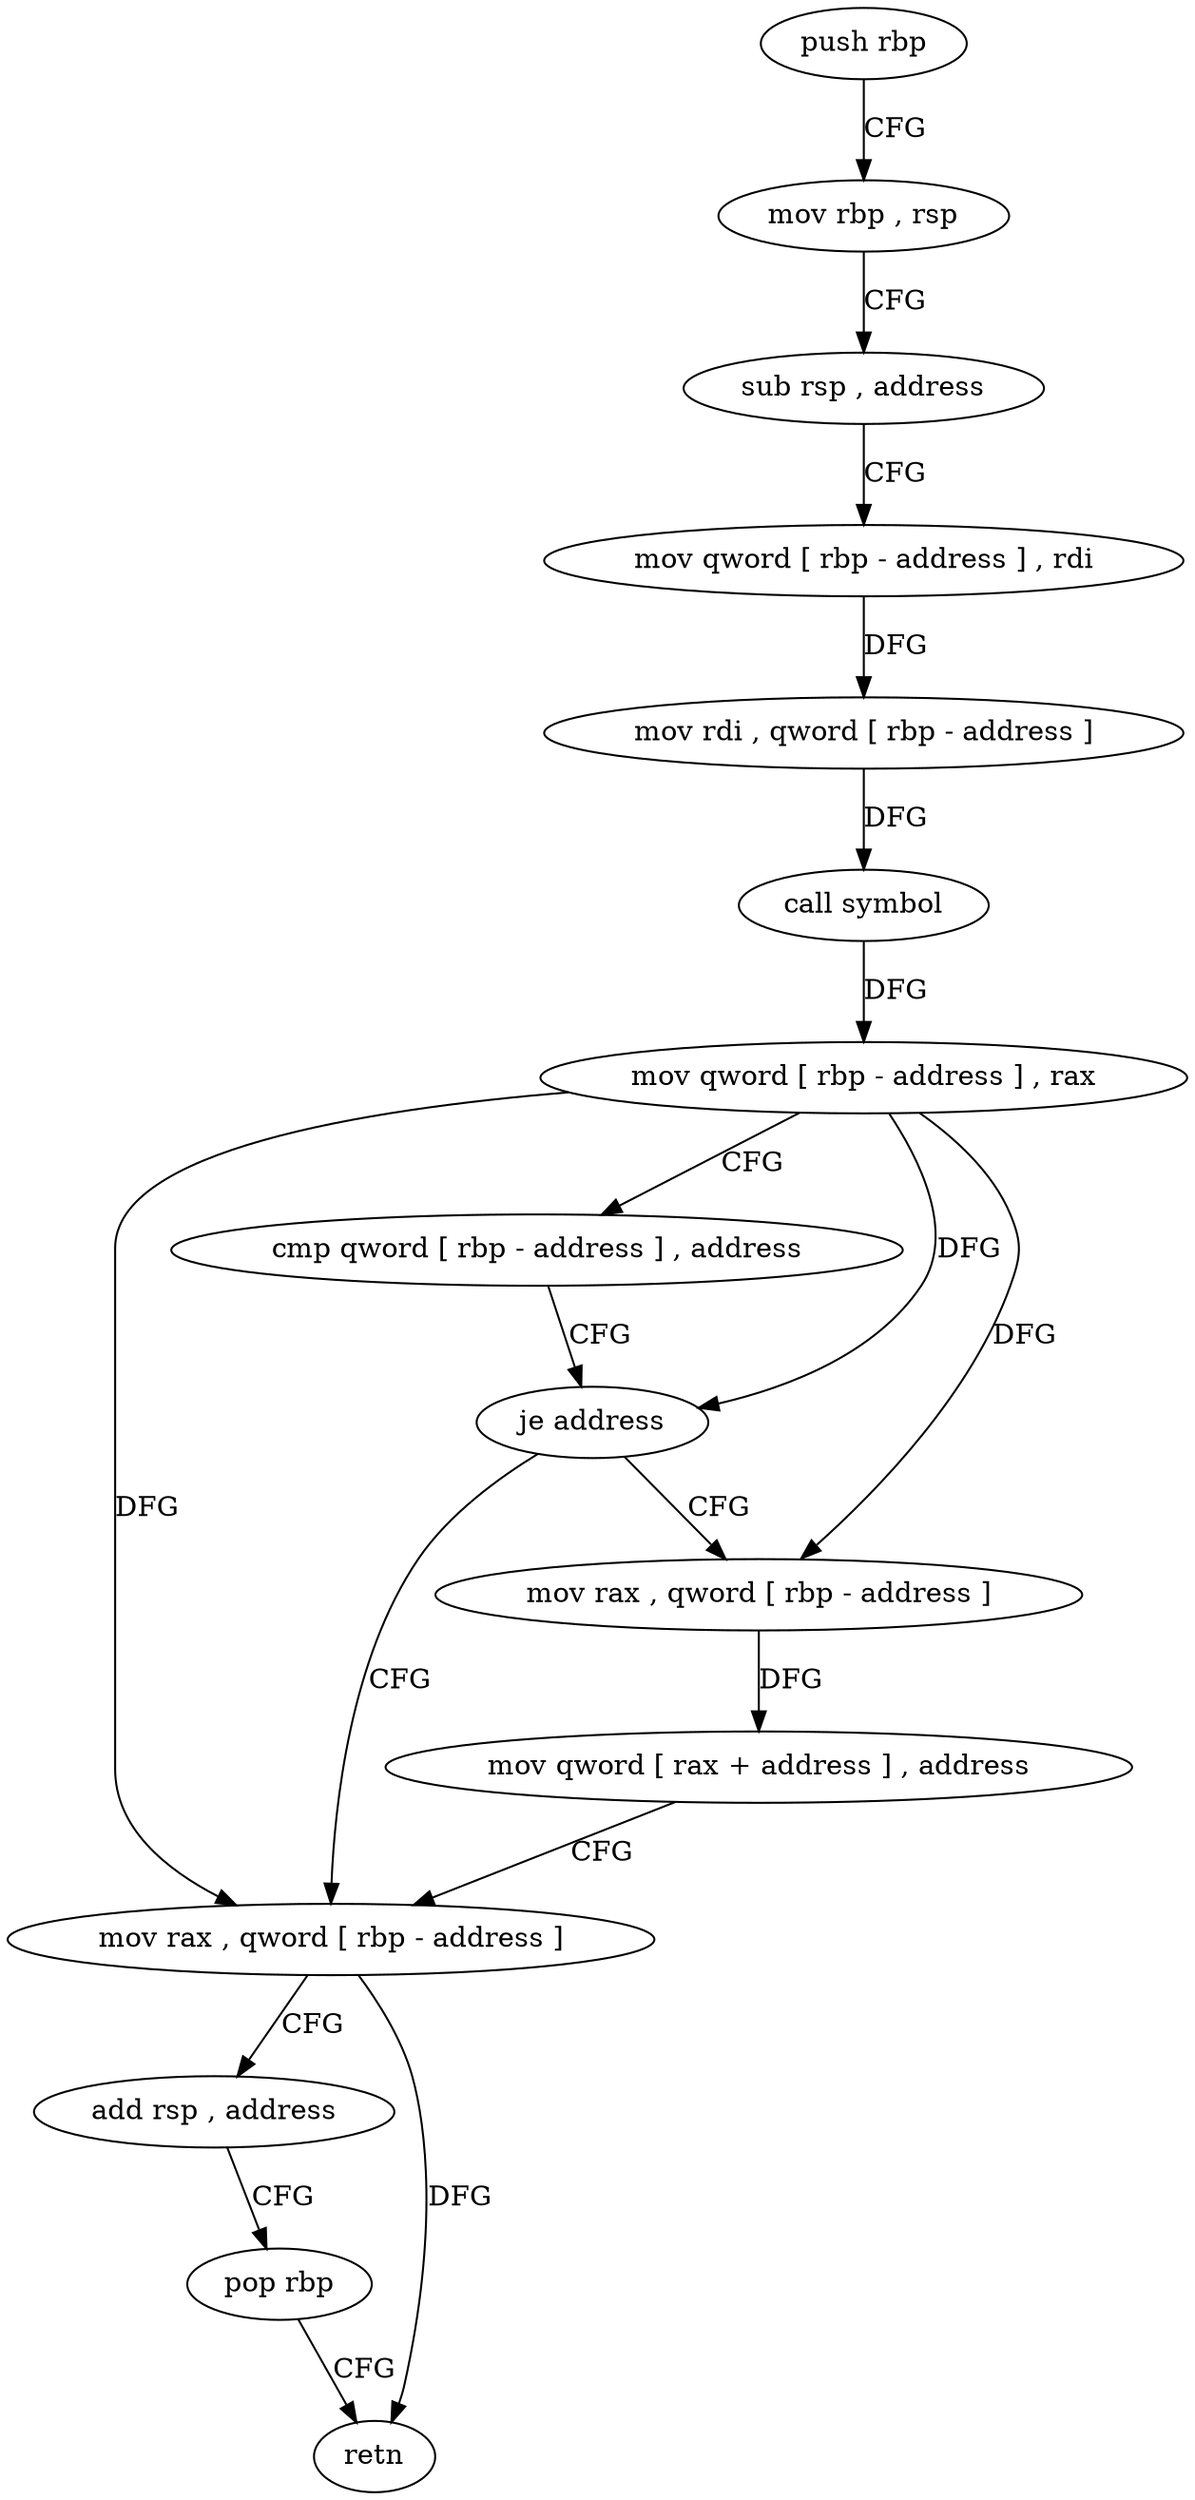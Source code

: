digraph "func" {
"4235808" [label = "push rbp" ]
"4235809" [label = "mov rbp , rsp" ]
"4235812" [label = "sub rsp , address" ]
"4235816" [label = "mov qword [ rbp - address ] , rdi" ]
"4235820" [label = "mov rdi , qword [ rbp - address ]" ]
"4235824" [label = "call symbol" ]
"4235829" [label = "mov qword [ rbp - address ] , rax" ]
"4235833" [label = "cmp qword [ rbp - address ] , address" ]
"4235838" [label = "je address" ]
"4235856" [label = "mov rax , qword [ rbp - address ]" ]
"4235844" [label = "mov rax , qword [ rbp - address ]" ]
"4235860" [label = "add rsp , address" ]
"4235864" [label = "pop rbp" ]
"4235865" [label = "retn" ]
"4235848" [label = "mov qword [ rax + address ] , address" ]
"4235808" -> "4235809" [ label = "CFG" ]
"4235809" -> "4235812" [ label = "CFG" ]
"4235812" -> "4235816" [ label = "CFG" ]
"4235816" -> "4235820" [ label = "DFG" ]
"4235820" -> "4235824" [ label = "DFG" ]
"4235824" -> "4235829" [ label = "DFG" ]
"4235829" -> "4235833" [ label = "CFG" ]
"4235829" -> "4235838" [ label = "DFG" ]
"4235829" -> "4235856" [ label = "DFG" ]
"4235829" -> "4235844" [ label = "DFG" ]
"4235833" -> "4235838" [ label = "CFG" ]
"4235838" -> "4235856" [ label = "CFG" ]
"4235838" -> "4235844" [ label = "CFG" ]
"4235856" -> "4235860" [ label = "CFG" ]
"4235856" -> "4235865" [ label = "DFG" ]
"4235844" -> "4235848" [ label = "DFG" ]
"4235860" -> "4235864" [ label = "CFG" ]
"4235864" -> "4235865" [ label = "CFG" ]
"4235848" -> "4235856" [ label = "CFG" ]
}
